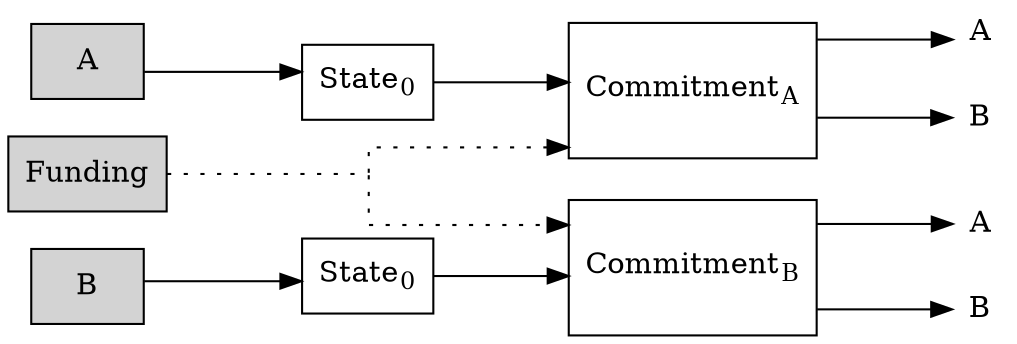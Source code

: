 digraph tunable {

rankdir=LR;
ranksep=0.9;
splines=ortho;

node [ shape = "box" ];

Funding [ label = "Funding", style = filled ];
IndividualA [ label = "A", style = filled ];
IndividualB [ label = "B", style = filled ];

StateA [ label = <State<sub>0</sub>> ];
StateB [ label = <State<sub>0</sub>> ];

hidden_funding_spend [ shape = "none", label = "", width=0.001, height=0.001 ];

{
  node [ height = 0.9 ];
  CommitmentA [ label = <Commitment<sub>A</sub>> ];
  CommitmentB [ label = <Commitment<sub>B</sub>> ];
}

//Not confirmed
{
  node [ shape = none, width=0, height=0 ];
  OutputAtoA [label = "A" ]; OutputAtoB [ label = "B" ];
  OutputBtoA [label = "A" ]; OutputBtoB [label = "B" ];
}


Funding -> hidden_funding_spend [ dir=none, style = "dotted" ];
hidden_funding_spend -> {CommitmentA, CommitmentB} [ style = "dotted" ];


IndividualA -> StateA -> CommitmentA;
IndividualB -> StateB -> CommitmentB;

{
  CommitmentA -> {OutputAtoA, OutputAtoB} ;
  CommitmentB -> {OutputBtoA, OutputBtoB} ;
}

}
